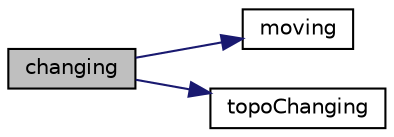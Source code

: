 digraph "changing"
{
  bgcolor="transparent";
  edge [fontname="Helvetica",fontsize="10",labelfontname="Helvetica",labelfontsize="10"];
  node [fontname="Helvetica",fontsize="10",shape=record];
  rankdir="LR";
  Node1 [label="changing",height=0.2,width=0.4,color="black", fillcolor="grey75", style="filled", fontcolor="black"];
  Node1 -> Node2 [color="midnightblue",fontsize="10",style="solid",fontname="Helvetica"];
  Node2 [label="moving",height=0.2,width=0.4,color="black",URL="$a01916.html#acf4d608f7e0fe874d68b2d9c15e73974",tooltip="Is mesh moving. "];
  Node1 -> Node3 [color="midnightblue",fontsize="10",style="solid",fontname="Helvetica"];
  Node3 [label="topoChanging",height=0.2,width=0.4,color="black",URL="$a01916.html#a6e4cfd2cc1ab44515daffc62be52959a",tooltip="Is mesh topology changing. "];
}
